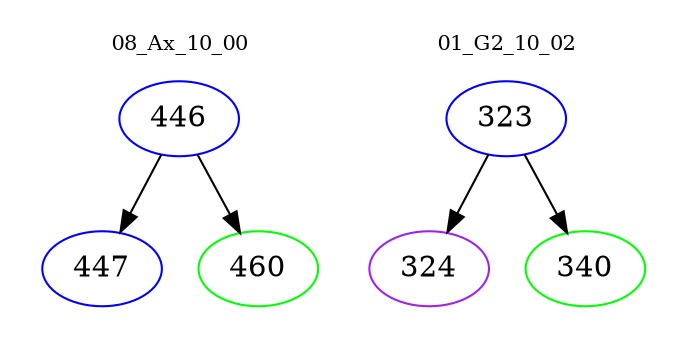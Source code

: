 digraph{
subgraph cluster_0 {
color = white
label = "08_Ax_10_00";
fontsize=10;
T0_446 [label="446", color="blue"]
T0_446 -> T0_447 [color="black"]
T0_447 [label="447", color="blue"]
T0_446 -> T0_460 [color="black"]
T0_460 [label="460", color="green"]
}
subgraph cluster_1 {
color = white
label = "01_G2_10_02";
fontsize=10;
T1_323 [label="323", color="blue"]
T1_323 -> T1_324 [color="black"]
T1_324 [label="324", color="purple"]
T1_323 -> T1_340 [color="black"]
T1_340 [label="340", color="green"]
}
}
